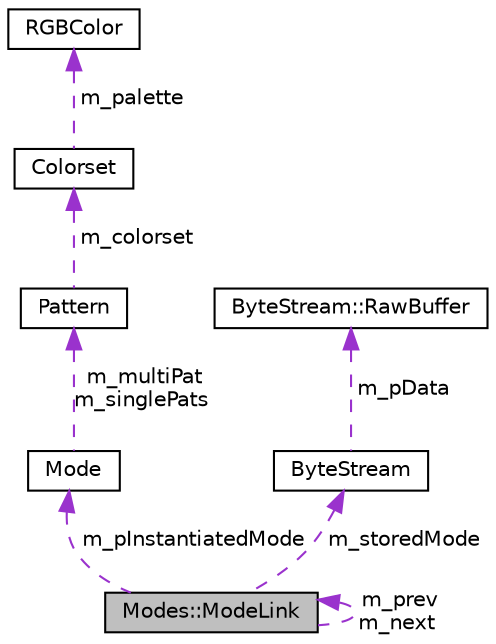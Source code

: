 digraph "Modes::ModeLink"
{
 // INTERACTIVE_SVG=YES
 // LATEX_PDF_SIZE
  bgcolor="transparent";
  edge [fontname="Helvetica",fontsize="10",labelfontname="Helvetica",labelfontsize="10"];
  node [fontname="Helvetica",fontsize="10",shape=record];
  Node1 [label="Modes::ModeLink",height=0.2,width=0.4,color="black", fillcolor="grey75", style="filled", fontcolor="black",tooltip=" "];
  Node2 -> Node1 [dir="back",color="darkorchid3",fontsize="10",style="dashed",label=" m_pInstantiatedMode" ];
  Node2 [label="Mode",height=0.2,width=0.4,color="black",URL="$classMode.html",tooltip=" "];
  Node3 -> Node2 [dir="back",color="darkorchid3",fontsize="10",style="dashed",label=" m_multiPat\nm_singlePats" ];
  Node3 [label="Pattern",height=0.2,width=0.4,color="black",URL="$classPattern.html",tooltip=" "];
  Node4 -> Node3 [dir="back",color="darkorchid3",fontsize="10",style="dashed",label=" m_colorset" ];
  Node4 [label="Colorset",height=0.2,width=0.4,color="black",URL="$classColorset.html",tooltip=" "];
  Node5 -> Node4 [dir="back",color="darkorchid3",fontsize="10",style="dashed",label=" m_palette" ];
  Node5 [label="RGBColor",height=0.2,width=0.4,color="black",URL="$classRGBColor.html",tooltip=" "];
  Node6 -> Node1 [dir="back",color="darkorchid3",fontsize="10",style="dashed",label=" m_storedMode" ];
  Node6 [label="ByteStream",height=0.2,width=0.4,color="black",URL="$classByteStream.html",tooltip=" "];
  Node7 -> Node6 [dir="back",color="darkorchid3",fontsize="10",style="dashed",label=" m_pData" ];
  Node7 [label="ByteStream::RawBuffer",height=0.2,width=0.4,color="black",URL="$structByteStream_1_1RawBuffer.html",tooltip=" "];
  Node1 -> Node1 [dir="back",color="darkorchid3",fontsize="10",style="dashed",label=" m_prev\nm_next" ];
}
